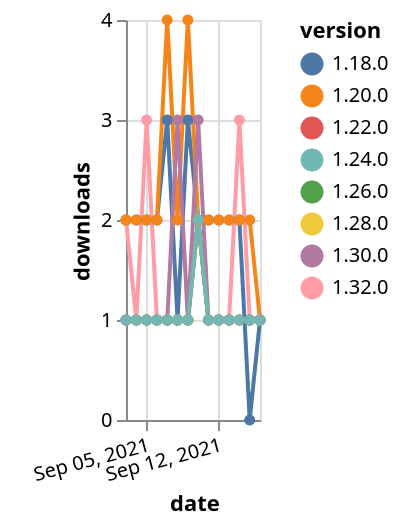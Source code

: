 {"$schema": "https://vega.github.io/schema/vega-lite/v5.json", "description": "A simple bar chart with embedded data.", "data": {"values": [{"date": "2021-09-03", "total": 2339, "delta": 2, "version": "1.18.0"}, {"date": "2021-09-04", "total": 2341, "delta": 2, "version": "1.18.0"}, {"date": "2021-09-05", "total": 2343, "delta": 2, "version": "1.18.0"}, {"date": "2021-09-06", "total": 2345, "delta": 2, "version": "1.18.0"}, {"date": "2021-09-07", "total": 2348, "delta": 3, "version": "1.18.0"}, {"date": "2021-09-08", "total": 2349, "delta": 1, "version": "1.18.0"}, {"date": "2021-09-09", "total": 2352, "delta": 3, "version": "1.18.0"}, {"date": "2021-09-10", "total": 2354, "delta": 2, "version": "1.18.0"}, {"date": "2021-09-11", "total": 2356, "delta": 2, "version": "1.18.0"}, {"date": "2021-09-12", "total": 2358, "delta": 2, "version": "1.18.0"}, {"date": "2021-09-13", "total": 2360, "delta": 2, "version": "1.18.0"}, {"date": "2021-09-14", "total": 2362, "delta": 2, "version": "1.18.0"}, {"date": "2021-09-15", "total": 2362, "delta": 0, "version": "1.18.0"}, {"date": "2021-09-16", "total": 2363, "delta": 1, "version": "1.18.0"}, {"date": "2021-09-03", "total": 136, "delta": 2, "version": "1.32.0"}, {"date": "2021-09-04", "total": 137, "delta": 1, "version": "1.32.0"}, {"date": "2021-09-05", "total": 140, "delta": 3, "version": "1.32.0"}, {"date": "2021-09-06", "total": 141, "delta": 1, "version": "1.32.0"}, {"date": "2021-09-07", "total": 142, "delta": 1, "version": "1.32.0"}, {"date": "2021-09-08", "total": 143, "delta": 1, "version": "1.32.0"}, {"date": "2021-09-09", "total": 144, "delta": 1, "version": "1.32.0"}, {"date": "2021-09-10", "total": 146, "delta": 2, "version": "1.32.0"}, {"date": "2021-09-11", "total": 147, "delta": 1, "version": "1.32.0"}, {"date": "2021-09-12", "total": 148, "delta": 1, "version": "1.32.0"}, {"date": "2021-09-13", "total": 149, "delta": 1, "version": "1.32.0"}, {"date": "2021-09-14", "total": 152, "delta": 3, "version": "1.32.0"}, {"date": "2021-09-15", "total": 153, "delta": 1, "version": "1.32.0"}, {"date": "2021-09-16", "total": 154, "delta": 1, "version": "1.32.0"}, {"date": "2021-09-03", "total": 269, "delta": 1, "version": "1.22.0"}, {"date": "2021-09-04", "total": 270, "delta": 1, "version": "1.22.0"}, {"date": "2021-09-05", "total": 271, "delta": 1, "version": "1.22.0"}, {"date": "2021-09-06", "total": 272, "delta": 1, "version": "1.22.0"}, {"date": "2021-09-07", "total": 273, "delta": 1, "version": "1.22.0"}, {"date": "2021-09-08", "total": 274, "delta": 1, "version": "1.22.0"}, {"date": "2021-09-09", "total": 275, "delta": 1, "version": "1.22.0"}, {"date": "2021-09-10", "total": 277, "delta": 2, "version": "1.22.0"}, {"date": "2021-09-11", "total": 278, "delta": 1, "version": "1.22.0"}, {"date": "2021-09-12", "total": 279, "delta": 1, "version": "1.22.0"}, {"date": "2021-09-13", "total": 280, "delta": 1, "version": "1.22.0"}, {"date": "2021-09-14", "total": 281, "delta": 1, "version": "1.22.0"}, {"date": "2021-09-15", "total": 282, "delta": 1, "version": "1.22.0"}, {"date": "2021-09-16", "total": 283, "delta": 1, "version": "1.22.0"}, {"date": "2021-09-03", "total": 182, "delta": 1, "version": "1.28.0"}, {"date": "2021-09-04", "total": 183, "delta": 1, "version": "1.28.0"}, {"date": "2021-09-05", "total": 184, "delta": 1, "version": "1.28.0"}, {"date": "2021-09-06", "total": 185, "delta": 1, "version": "1.28.0"}, {"date": "2021-09-07", "total": 186, "delta": 1, "version": "1.28.0"}, {"date": "2021-09-08", "total": 187, "delta": 1, "version": "1.28.0"}, {"date": "2021-09-09", "total": 188, "delta": 1, "version": "1.28.0"}, {"date": "2021-09-10", "total": 190, "delta": 2, "version": "1.28.0"}, {"date": "2021-09-11", "total": 191, "delta": 1, "version": "1.28.0"}, {"date": "2021-09-12", "total": 192, "delta": 1, "version": "1.28.0"}, {"date": "2021-09-13", "total": 193, "delta": 1, "version": "1.28.0"}, {"date": "2021-09-14", "total": 194, "delta": 1, "version": "1.28.0"}, {"date": "2021-09-15", "total": 195, "delta": 1, "version": "1.28.0"}, {"date": "2021-09-16", "total": 196, "delta": 1, "version": "1.28.0"}, {"date": "2021-09-03", "total": 201, "delta": 1, "version": "1.26.0"}, {"date": "2021-09-04", "total": 202, "delta": 1, "version": "1.26.0"}, {"date": "2021-09-05", "total": 203, "delta": 1, "version": "1.26.0"}, {"date": "2021-09-06", "total": 204, "delta": 1, "version": "1.26.0"}, {"date": "2021-09-07", "total": 205, "delta": 1, "version": "1.26.0"}, {"date": "2021-09-08", "total": 206, "delta": 1, "version": "1.26.0"}, {"date": "2021-09-09", "total": 207, "delta": 1, "version": "1.26.0"}, {"date": "2021-09-10", "total": 209, "delta": 2, "version": "1.26.0"}, {"date": "2021-09-11", "total": 210, "delta": 1, "version": "1.26.0"}, {"date": "2021-09-12", "total": 211, "delta": 1, "version": "1.26.0"}, {"date": "2021-09-13", "total": 212, "delta": 1, "version": "1.26.0"}, {"date": "2021-09-14", "total": 213, "delta": 1, "version": "1.26.0"}, {"date": "2021-09-15", "total": 214, "delta": 1, "version": "1.26.0"}, {"date": "2021-09-16", "total": 215, "delta": 1, "version": "1.26.0"}, {"date": "2021-09-03", "total": 2488, "delta": 2, "version": "1.20.0"}, {"date": "2021-09-04", "total": 2490, "delta": 2, "version": "1.20.0"}, {"date": "2021-09-05", "total": 2492, "delta": 2, "version": "1.20.0"}, {"date": "2021-09-06", "total": 2494, "delta": 2, "version": "1.20.0"}, {"date": "2021-09-07", "total": 2498, "delta": 4, "version": "1.20.0"}, {"date": "2021-09-08", "total": 2500, "delta": 2, "version": "1.20.0"}, {"date": "2021-09-09", "total": 2504, "delta": 4, "version": "1.20.0"}, {"date": "2021-09-10", "total": 2506, "delta": 2, "version": "1.20.0"}, {"date": "2021-09-11", "total": 2508, "delta": 2, "version": "1.20.0"}, {"date": "2021-09-12", "total": 2510, "delta": 2, "version": "1.20.0"}, {"date": "2021-09-13", "total": 2512, "delta": 2, "version": "1.20.0"}, {"date": "2021-09-14", "total": 2514, "delta": 2, "version": "1.20.0"}, {"date": "2021-09-15", "total": 2516, "delta": 2, "version": "1.20.0"}, {"date": "2021-09-16", "total": 2517, "delta": 1, "version": "1.20.0"}, {"date": "2021-09-03", "total": 213, "delta": 1, "version": "1.30.0"}, {"date": "2021-09-04", "total": 214, "delta": 1, "version": "1.30.0"}, {"date": "2021-09-05", "total": 215, "delta": 1, "version": "1.30.0"}, {"date": "2021-09-06", "total": 216, "delta": 1, "version": "1.30.0"}, {"date": "2021-09-07", "total": 217, "delta": 1, "version": "1.30.0"}, {"date": "2021-09-08", "total": 220, "delta": 3, "version": "1.30.0"}, {"date": "2021-09-09", "total": 221, "delta": 1, "version": "1.30.0"}, {"date": "2021-09-10", "total": 224, "delta": 3, "version": "1.30.0"}, {"date": "2021-09-11", "total": 225, "delta": 1, "version": "1.30.0"}, {"date": "2021-09-12", "total": 226, "delta": 1, "version": "1.30.0"}, {"date": "2021-09-13", "total": 227, "delta": 1, "version": "1.30.0"}, {"date": "2021-09-14", "total": 228, "delta": 1, "version": "1.30.0"}, {"date": "2021-09-15", "total": 229, "delta": 1, "version": "1.30.0"}, {"date": "2021-09-16", "total": 230, "delta": 1, "version": "1.30.0"}, {"date": "2021-09-03", "total": 208, "delta": 1, "version": "1.24.0"}, {"date": "2021-09-04", "total": 209, "delta": 1, "version": "1.24.0"}, {"date": "2021-09-05", "total": 210, "delta": 1, "version": "1.24.0"}, {"date": "2021-09-06", "total": 211, "delta": 1, "version": "1.24.0"}, {"date": "2021-09-07", "total": 212, "delta": 1, "version": "1.24.0"}, {"date": "2021-09-08", "total": 213, "delta": 1, "version": "1.24.0"}, {"date": "2021-09-09", "total": 214, "delta": 1, "version": "1.24.0"}, {"date": "2021-09-10", "total": 216, "delta": 2, "version": "1.24.0"}, {"date": "2021-09-11", "total": 217, "delta": 1, "version": "1.24.0"}, {"date": "2021-09-12", "total": 218, "delta": 1, "version": "1.24.0"}, {"date": "2021-09-13", "total": 219, "delta": 1, "version": "1.24.0"}, {"date": "2021-09-14", "total": 220, "delta": 1, "version": "1.24.0"}, {"date": "2021-09-15", "total": 221, "delta": 1, "version": "1.24.0"}, {"date": "2021-09-16", "total": 222, "delta": 1, "version": "1.24.0"}]}, "width": "container", "mark": {"type": "line", "point": {"filled": true}}, "encoding": {"x": {"field": "date", "type": "temporal", "timeUnit": "yearmonthdate", "title": "date", "axis": {"labelAngle": -15}}, "y": {"field": "delta", "type": "quantitative", "title": "downloads"}, "color": {"field": "version", "type": "nominal"}, "tooltip": {"field": "delta"}}}